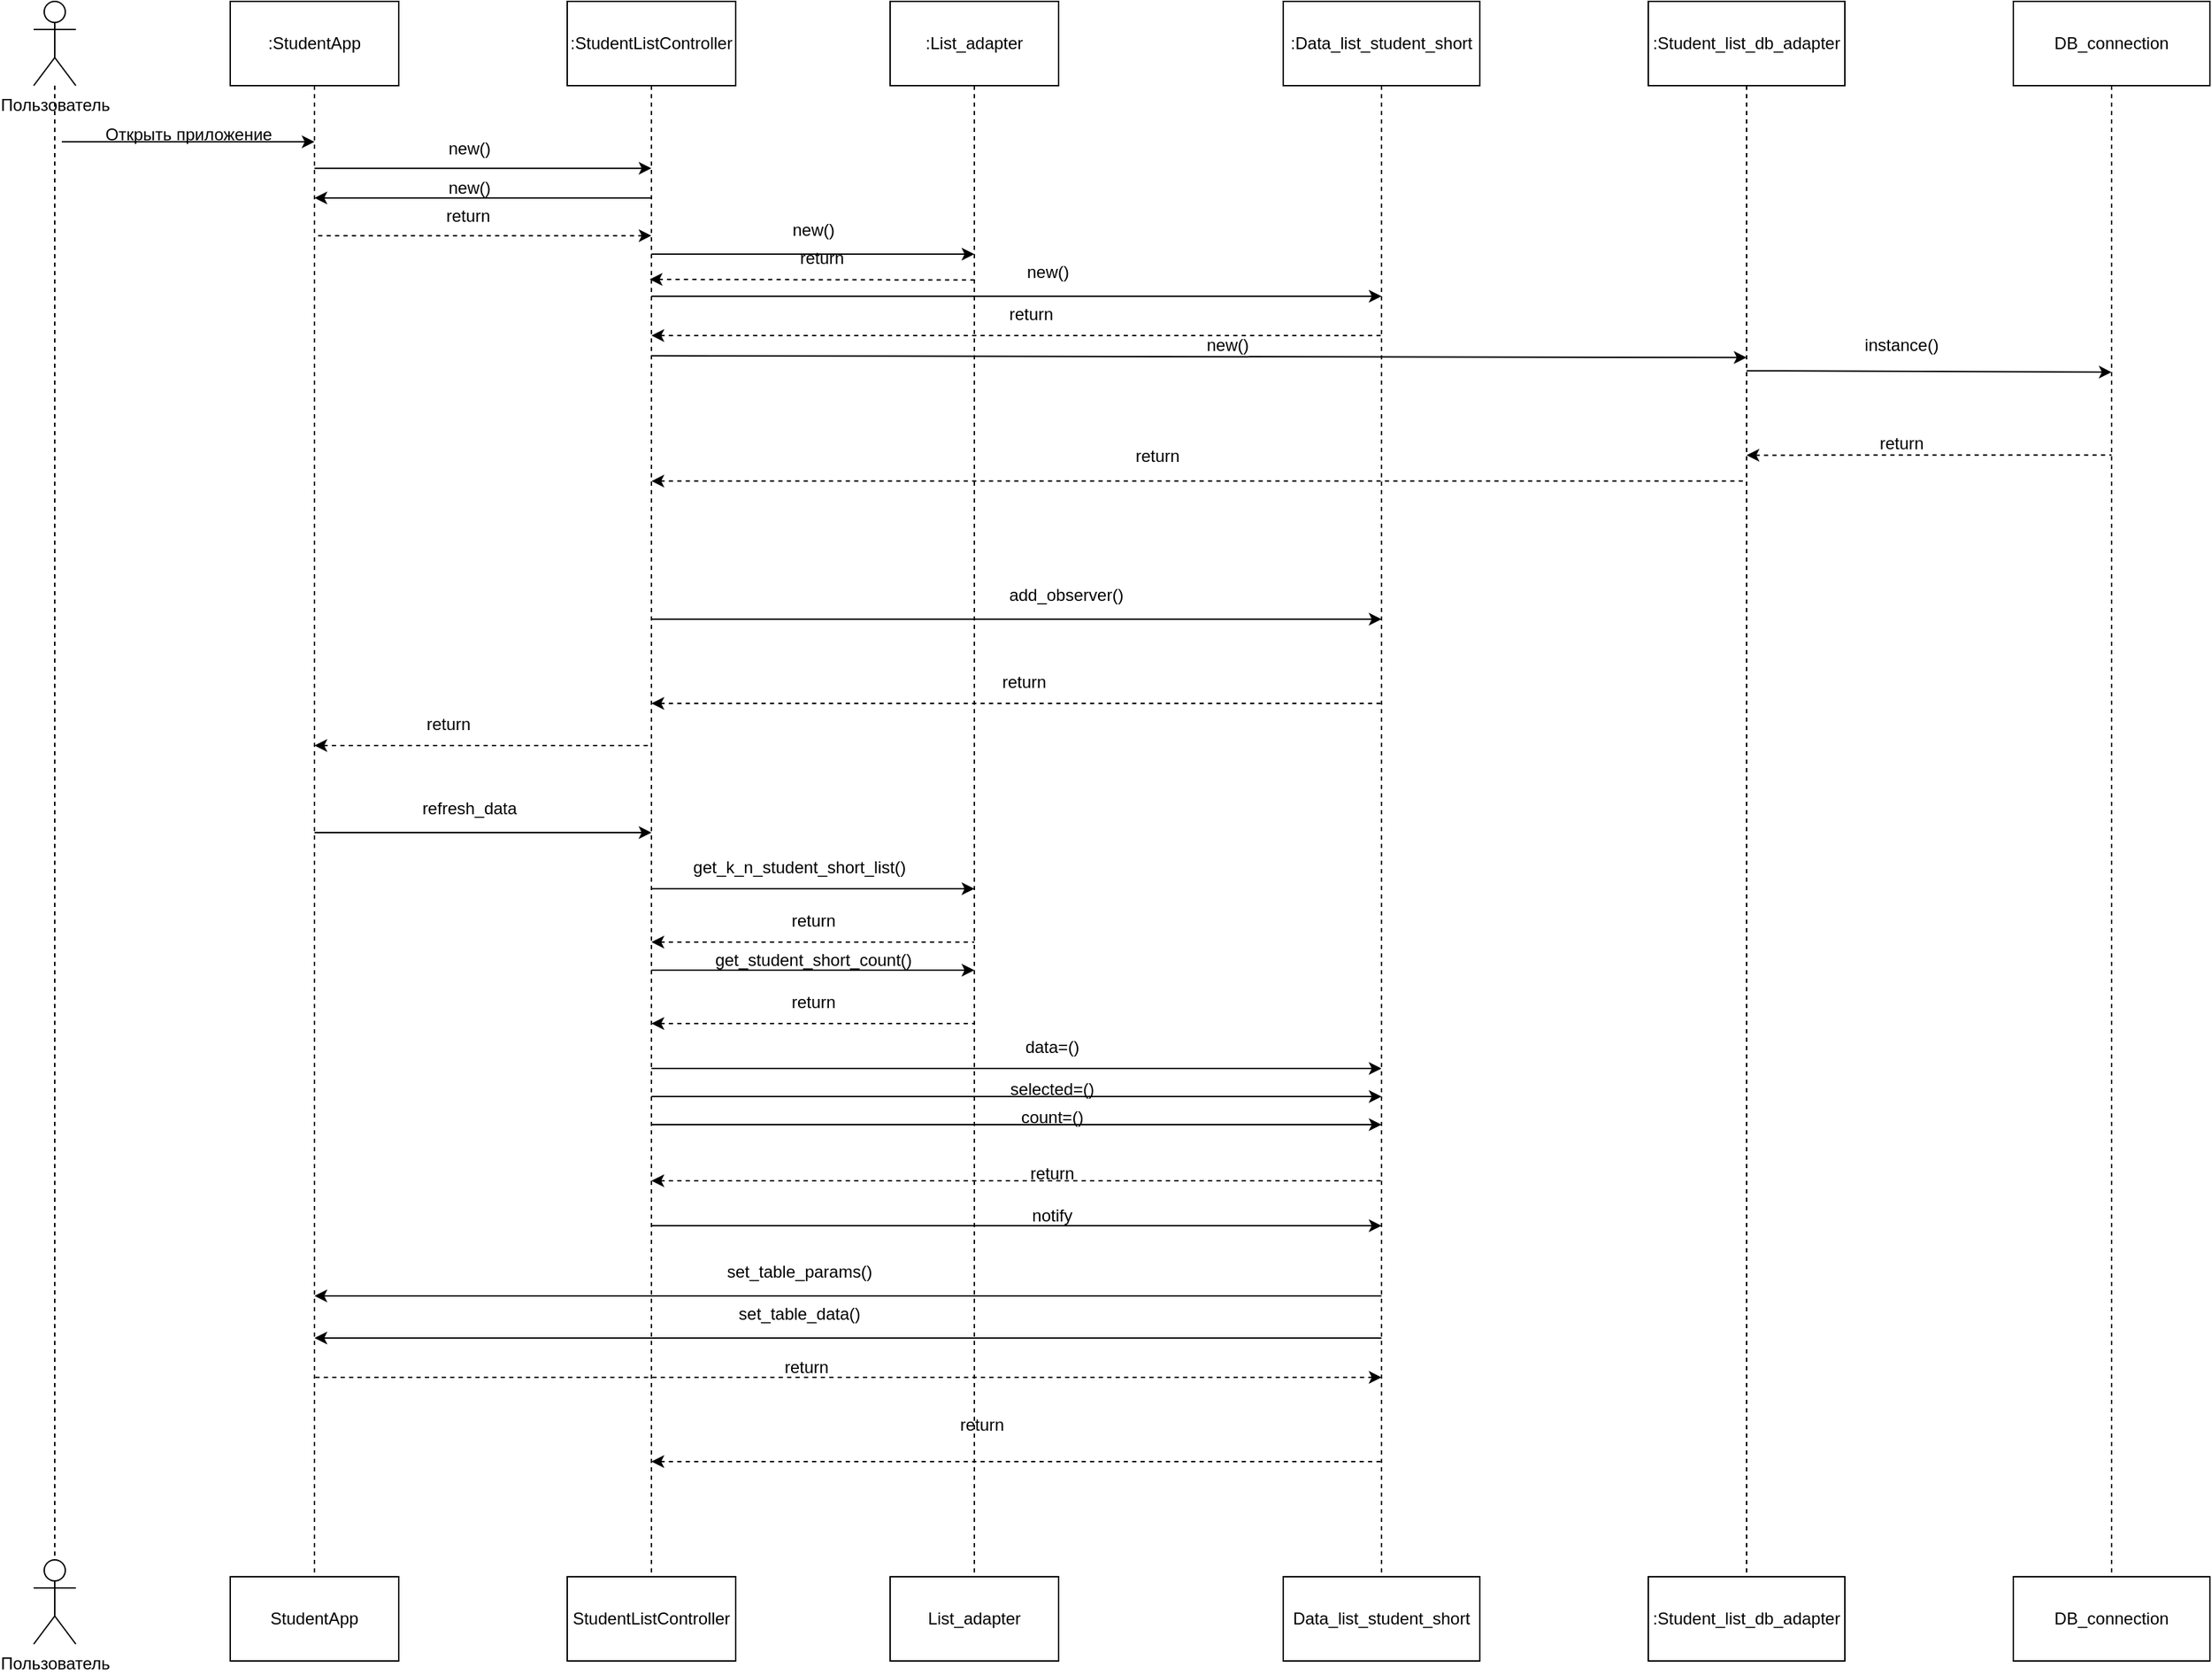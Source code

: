 <mxfile version="25.0.3">
  <diagram name="Страница — 1" id="O1wBWNtwzzCgPNyblacY">
    <mxGraphModel dx="1909" dy="1027" grid="1" gridSize="10" guides="1" tooltips="1" connect="1" arrows="1" fold="1" page="1" pageScale="1" pageWidth="827" pageHeight="1169" math="0" shadow="0">
      <root>
        <mxCell id="0" />
        <mxCell id="1" parent="0" />
        <mxCell id="iM3YfhOh1Oi1pRqdzWGs-1" value="Пользователь" style="shape=umlActor;verticalLabelPosition=bottom;verticalAlign=top;html=1;outlineConnect=0;" parent="1" vertex="1">
          <mxGeometry x="80" y="140" width="30" height="60" as="geometry" />
        </mxCell>
        <mxCell id="iM3YfhOh1Oi1pRqdzWGs-2" value="Пользователь" style="shape=umlActor;verticalLabelPosition=bottom;verticalAlign=top;html=1;outlineConnect=0;" parent="1" vertex="1">
          <mxGeometry x="80" y="1250" width="30" height="60" as="geometry" />
        </mxCell>
        <mxCell id="iM3YfhOh1Oi1pRqdzWGs-3" style="edgeStyle=orthogonalEdgeStyle;rounded=0;orthogonalLoop=1;jettySize=auto;html=1;entryX=0.5;entryY=0;entryDx=0;entryDy=0;entryPerimeter=0;endArrow=none;endFill=0;dashed=1;" parent="1" source="iM3YfhOh1Oi1pRqdzWGs-1" target="iM3YfhOh1Oi1pRqdzWGs-2" edge="1">
          <mxGeometry relative="1" as="geometry" />
        </mxCell>
        <mxCell id="iM3YfhOh1Oi1pRqdzWGs-7" style="edgeStyle=orthogonalEdgeStyle;rounded=0;orthogonalLoop=1;jettySize=auto;html=1;exitX=0.5;exitY=1;exitDx=0;exitDy=0;entryX=0.5;entryY=0;entryDx=0;entryDy=0;dashed=1;endArrow=none;endFill=0;" parent="1" source="iM3YfhOh1Oi1pRqdzWGs-5" target="iM3YfhOh1Oi1pRqdzWGs-6" edge="1">
          <mxGeometry relative="1" as="geometry" />
        </mxCell>
        <mxCell id="iM3YfhOh1Oi1pRqdzWGs-5" value=":StudentApp" style="rounded=0;whiteSpace=wrap;html=1;" parent="1" vertex="1">
          <mxGeometry x="220" y="140" width="120" height="60" as="geometry" />
        </mxCell>
        <mxCell id="iM3YfhOh1Oi1pRqdzWGs-6" value="StudentApp" style="rounded=0;whiteSpace=wrap;html=1;" parent="1" vertex="1">
          <mxGeometry x="220" y="1262" width="120" height="60" as="geometry" />
        </mxCell>
        <mxCell id="iM3YfhOh1Oi1pRqdzWGs-10" style="edgeStyle=orthogonalEdgeStyle;rounded=0;orthogonalLoop=1;jettySize=auto;html=1;exitX=0.5;exitY=1;exitDx=0;exitDy=0;entryX=0.5;entryY=0;entryDx=0;entryDy=0;dashed=1;endArrow=none;endFill=0;" parent="1" source="iM3YfhOh1Oi1pRqdzWGs-8" target="iM3YfhOh1Oi1pRqdzWGs-9" edge="1">
          <mxGeometry relative="1" as="geometry" />
        </mxCell>
        <mxCell id="iM3YfhOh1Oi1pRqdzWGs-8" value=":StudentListController" style="rounded=0;whiteSpace=wrap;html=1;" parent="1" vertex="1">
          <mxGeometry x="460" y="140" width="120" height="60" as="geometry" />
        </mxCell>
        <mxCell id="iM3YfhOh1Oi1pRqdzWGs-9" value="StudentListController" style="rounded=0;whiteSpace=wrap;html=1;" parent="1" vertex="1">
          <mxGeometry x="460" y="1262" width="120" height="60" as="geometry" />
        </mxCell>
        <mxCell id="iM3YfhOh1Oi1pRqdzWGs-11" value="" style="endArrow=classic;html=1;rounded=0;" parent="1" edge="1">
          <mxGeometry width="50" height="50" relative="1" as="geometry">
            <mxPoint x="100" y="240" as="sourcePoint" />
            <mxPoint x="280" y="240" as="targetPoint" />
          </mxGeometry>
        </mxCell>
        <mxCell id="iM3YfhOh1Oi1pRqdzWGs-12" value="Открыть приложение" style="text;html=1;align=center;verticalAlign=middle;resizable=0;points=[];autosize=1;strokeColor=none;fillColor=none;" parent="1" vertex="1">
          <mxGeometry x="120" y="220" width="140" height="30" as="geometry" />
        </mxCell>
        <mxCell id="iM3YfhOh1Oi1pRqdzWGs-13" value="" style="endArrow=classic;html=1;rounded=0;" parent="1" edge="1">
          <mxGeometry width="50" height="50" relative="1" as="geometry">
            <mxPoint x="280" y="258.82" as="sourcePoint" />
            <mxPoint x="520" y="258.82" as="targetPoint" />
          </mxGeometry>
        </mxCell>
        <mxCell id="iM3YfhOh1Oi1pRqdzWGs-14" value="new()" style="text;html=1;align=center;verticalAlign=middle;resizable=0;points=[];autosize=1;strokeColor=none;fillColor=none;" parent="1" vertex="1">
          <mxGeometry x="365" y="230" width="50" height="30" as="geometry" />
        </mxCell>
        <mxCell id="iM3YfhOh1Oi1pRqdzWGs-17" style="edgeStyle=orthogonalEdgeStyle;rounded=0;orthogonalLoop=1;jettySize=auto;html=1;exitX=0.5;exitY=1;exitDx=0;exitDy=0;entryX=0.5;entryY=0;entryDx=0;entryDy=0;dashed=1;endArrow=none;endFill=0;" parent="1" source="iM3YfhOh1Oi1pRqdzWGs-15" target="iM3YfhOh1Oi1pRqdzWGs-16" edge="1">
          <mxGeometry relative="1" as="geometry" />
        </mxCell>
        <mxCell id="iM3YfhOh1Oi1pRqdzWGs-15" value=":List_adapter" style="rounded=0;whiteSpace=wrap;html=1;" parent="1" vertex="1">
          <mxGeometry x="690" y="140" width="120" height="60" as="geometry" />
        </mxCell>
        <mxCell id="iM3YfhOh1Oi1pRqdzWGs-16" value="List_adapter" style="rounded=0;whiteSpace=wrap;html=1;" parent="1" vertex="1">
          <mxGeometry x="690" y="1262" width="120" height="60" as="geometry" />
        </mxCell>
        <mxCell id="iM3YfhOh1Oi1pRqdzWGs-18" value="" style="endArrow=classic;html=1;rounded=0;" parent="1" edge="1">
          <mxGeometry width="50" height="50" relative="1" as="geometry">
            <mxPoint x="520" y="320" as="sourcePoint" />
            <mxPoint x="750" y="320" as="targetPoint" />
          </mxGeometry>
        </mxCell>
        <mxCell id="iM3YfhOh1Oi1pRqdzWGs-19" value="new()" style="text;html=1;align=center;verticalAlign=middle;resizable=0;points=[];autosize=1;strokeColor=none;fillColor=none;" parent="1" vertex="1">
          <mxGeometry x="610" y="288" width="50" height="30" as="geometry" />
        </mxCell>
        <mxCell id="iM3YfhOh1Oi1pRqdzWGs-24" value="" style="endArrow=classic;html=1;rounded=0;" parent="1" edge="1">
          <mxGeometry width="50" height="50" relative="1" as="geometry">
            <mxPoint x="280" y="732" as="sourcePoint" />
            <mxPoint x="520" y="732" as="targetPoint" />
          </mxGeometry>
        </mxCell>
        <mxCell id="iM3YfhOh1Oi1pRqdzWGs-25" value="refresh_data" style="text;html=1;align=center;verticalAlign=middle;resizable=0;points=[];autosize=1;strokeColor=none;fillColor=none;" parent="1" vertex="1">
          <mxGeometry x="345" y="700" width="90" height="30" as="geometry" />
        </mxCell>
        <mxCell id="iM3YfhOh1Oi1pRqdzWGs-26" value="" style="endArrow=classic;html=1;rounded=0;" parent="1" edge="1">
          <mxGeometry width="50" height="50" relative="1" as="geometry">
            <mxPoint x="520" y="772" as="sourcePoint" />
            <mxPoint x="750" y="772" as="targetPoint" />
          </mxGeometry>
        </mxCell>
        <mxCell id="iM3YfhOh1Oi1pRqdzWGs-27" value="get_k_n_student_short_list()" style="text;html=1;align=center;verticalAlign=middle;resizable=0;points=[];autosize=1;strokeColor=none;fillColor=none;" parent="1" vertex="1">
          <mxGeometry x="540" y="742" width="170" height="30" as="geometry" />
        </mxCell>
        <mxCell id="iM3YfhOh1Oi1pRqdzWGs-28" value="" style="endArrow=none;html=1;rounded=0;dashed=1;startArrow=classic;startFill=1;endFill=0;" parent="1" edge="1">
          <mxGeometry width="50" height="50" relative="1" as="geometry">
            <mxPoint x="520" y="810" as="sourcePoint" />
            <mxPoint x="750" y="810" as="targetPoint" />
          </mxGeometry>
        </mxCell>
        <mxCell id="iM3YfhOh1Oi1pRqdzWGs-29" value="return" style="text;html=1;align=center;verticalAlign=middle;resizable=0;points=[];autosize=1;strokeColor=none;fillColor=none;" parent="1" vertex="1">
          <mxGeometry x="610" y="780" width="50" height="30" as="geometry" />
        </mxCell>
        <mxCell id="iM3YfhOh1Oi1pRqdzWGs-32" style="edgeStyle=orthogonalEdgeStyle;rounded=0;orthogonalLoop=1;jettySize=auto;html=1;exitX=0.5;exitY=1;exitDx=0;exitDy=0;entryX=0.5;entryY=0;entryDx=0;entryDy=0;dashed=1;endArrow=none;endFill=0;" parent="1" source="iM3YfhOh1Oi1pRqdzWGs-30" target="iM3YfhOh1Oi1pRqdzWGs-31" edge="1">
          <mxGeometry relative="1" as="geometry" />
        </mxCell>
        <mxCell id="iM3YfhOh1Oi1pRqdzWGs-30" value=":Data_list_student_short" style="rounded=0;whiteSpace=wrap;html=1;" parent="1" vertex="1">
          <mxGeometry x="970" y="140" width="140" height="60" as="geometry" />
        </mxCell>
        <mxCell id="iM3YfhOh1Oi1pRqdzWGs-31" value="Data_list_student_short" style="rounded=0;whiteSpace=wrap;html=1;" parent="1" vertex="1">
          <mxGeometry x="970" y="1262" width="140" height="60" as="geometry" />
        </mxCell>
        <mxCell id="iM3YfhOh1Oi1pRqdzWGs-35" value="" style="endArrow=classic;html=1;rounded=0;" parent="1" edge="1">
          <mxGeometry width="50" height="50" relative="1" as="geometry">
            <mxPoint x="520" y="900" as="sourcePoint" />
            <mxPoint x="1040" y="900" as="targetPoint" />
          </mxGeometry>
        </mxCell>
        <mxCell id="iM3YfhOh1Oi1pRqdzWGs-36" value="data=()" style="text;html=1;align=center;verticalAlign=middle;resizable=0;points=[];autosize=1;strokeColor=none;fillColor=none;" parent="1" vertex="1">
          <mxGeometry x="775" y="870" width="60" height="30" as="geometry" />
        </mxCell>
        <mxCell id="iM3YfhOh1Oi1pRqdzWGs-37" value="" style="endArrow=classic;html=1;rounded=0;" parent="1" edge="1">
          <mxGeometry width="50" height="50" relative="1" as="geometry">
            <mxPoint x="520" y="920" as="sourcePoint" />
            <mxPoint x="1040" y="920" as="targetPoint" />
          </mxGeometry>
        </mxCell>
        <mxCell id="iM3YfhOh1Oi1pRqdzWGs-38" value="selected=()" style="text;html=1;align=center;verticalAlign=middle;resizable=0;points=[];autosize=1;strokeColor=none;fillColor=none;" parent="1" vertex="1">
          <mxGeometry x="765" y="900" width="80" height="30" as="geometry" />
        </mxCell>
        <mxCell id="iM3YfhOh1Oi1pRqdzWGs-39" value="" style="endArrow=none;html=1;rounded=0;startArrow=classic;startFill=1;endFill=0;dashed=1;" parent="1" edge="1">
          <mxGeometry width="50" height="50" relative="1" as="geometry">
            <mxPoint x="520" y="980" as="sourcePoint" />
            <mxPoint x="1040" y="980" as="targetPoint" />
          </mxGeometry>
        </mxCell>
        <mxCell id="iM3YfhOh1Oi1pRqdzWGs-40" value="return" style="text;html=1;align=center;verticalAlign=middle;resizable=0;points=[];autosize=1;strokeColor=none;fillColor=none;" parent="1" vertex="1">
          <mxGeometry x="780" y="960" width="50" height="30" as="geometry" />
        </mxCell>
        <mxCell id="iM3YfhOh1Oi1pRqdzWGs-42" value="" style="endArrow=classic;html=1;rounded=0;" parent="1" edge="1">
          <mxGeometry width="50" height="50" relative="1" as="geometry">
            <mxPoint x="520" y="940" as="sourcePoint" />
            <mxPoint x="1040" y="940" as="targetPoint" />
          </mxGeometry>
        </mxCell>
        <mxCell id="iM3YfhOh1Oi1pRqdzWGs-43" value="count=()" style="text;html=1;align=center;verticalAlign=middle;resizable=0;points=[];autosize=1;strokeColor=none;fillColor=none;" parent="1" vertex="1">
          <mxGeometry x="770" y="920" width="70" height="30" as="geometry" />
        </mxCell>
        <mxCell id="iM3YfhOh1Oi1pRqdzWGs-44" value="" style="endArrow=classic;html=1;rounded=0;" parent="1" edge="1">
          <mxGeometry width="50" height="50" relative="1" as="geometry">
            <mxPoint x="520" y="1012" as="sourcePoint" />
            <mxPoint x="1040" y="1012" as="targetPoint" />
          </mxGeometry>
        </mxCell>
        <mxCell id="iM3YfhOh1Oi1pRqdzWGs-45" value="notify" style="text;html=1;align=center;verticalAlign=middle;resizable=0;points=[];autosize=1;strokeColor=none;fillColor=none;" parent="1" vertex="1">
          <mxGeometry x="780" y="990" width="50" height="30" as="geometry" />
        </mxCell>
        <mxCell id="iM3YfhOh1Oi1pRqdzWGs-46" value="" style="endArrow=none;html=1;rounded=0;startArrow=classic;startFill=1;endFill=0;" parent="1" edge="1">
          <mxGeometry width="50" height="50" relative="1" as="geometry">
            <mxPoint x="280" y="1062" as="sourcePoint" />
            <mxPoint x="1040" y="1062" as="targetPoint" />
          </mxGeometry>
        </mxCell>
        <mxCell id="iM3YfhOh1Oi1pRqdzWGs-47" value="set_table_params()" style="text;html=1;align=center;verticalAlign=middle;resizable=0;points=[];autosize=1;strokeColor=none;fillColor=none;" parent="1" vertex="1">
          <mxGeometry x="560" y="1030" width="130" height="30" as="geometry" />
        </mxCell>
        <mxCell id="iM3YfhOh1Oi1pRqdzWGs-49" value="" style="endArrow=none;html=1;rounded=0;startArrow=classic;startFill=1;endFill=0;" parent="1" edge="1">
          <mxGeometry width="50" height="50" relative="1" as="geometry">
            <mxPoint x="280" y="1092" as="sourcePoint" />
            <mxPoint x="1040" y="1092" as="targetPoint" />
          </mxGeometry>
        </mxCell>
        <mxCell id="iM3YfhOh1Oi1pRqdzWGs-50" value="set_table_data()" style="text;html=1;align=center;verticalAlign=middle;resizable=0;points=[];autosize=1;strokeColor=none;fillColor=none;" parent="1" vertex="1">
          <mxGeometry x="570" y="1060" width="110" height="30" as="geometry" />
        </mxCell>
        <mxCell id="y-QJlNwA0FWdy1sTkXh7-9" value="" style="endArrow=classic;html=1;rounded=0;" parent="1" edge="1">
          <mxGeometry width="50" height="50" relative="1" as="geometry">
            <mxPoint x="520" y="350" as="sourcePoint" />
            <mxPoint x="1040" y="350" as="targetPoint" />
          </mxGeometry>
        </mxCell>
        <mxCell id="y-QJlNwA0FWdy1sTkXh7-10" value="new()" style="text;html=1;align=center;verticalAlign=middle;resizable=0;points=[];autosize=1;strokeColor=none;fillColor=none;" parent="1" vertex="1">
          <mxGeometry x="777" y="318" width="50" height="30" as="geometry" />
        </mxCell>
        <mxCell id="y-QJlNwA0FWdy1sTkXh7-15" value="" style="endArrow=none;html=1;rounded=0;dashed=1;startArrow=classic;startFill=1;endFill=0;" parent="1" edge="1">
          <mxGeometry width="50" height="50" relative="1" as="geometry">
            <mxPoint x="520" y="378" as="sourcePoint" />
            <mxPoint x="1040" y="378" as="targetPoint" />
          </mxGeometry>
        </mxCell>
        <mxCell id="y-QJlNwA0FWdy1sTkXh7-16" value="return" style="text;html=1;align=center;verticalAlign=middle;resizable=0;points=[];autosize=1;strokeColor=none;fillColor=none;" parent="1" vertex="1">
          <mxGeometry x="765" y="348" width="50" height="30" as="geometry" />
        </mxCell>
        <mxCell id="y-QJlNwA0FWdy1sTkXh7-17" value="" style="endArrow=none;html=1;rounded=0;dashed=1;startArrow=classic;startFill=1;endFill=0;" parent="1" edge="1">
          <mxGeometry width="50" height="50" relative="1" as="geometry">
            <mxPoint x="518.75" y="338.0" as="sourcePoint" />
            <mxPoint x="751.25" y="338.43" as="targetPoint" />
          </mxGeometry>
        </mxCell>
        <mxCell id="y-QJlNwA0FWdy1sTkXh7-18" value="return" style="text;html=1;align=center;verticalAlign=middle;resizable=0;points=[];autosize=1;strokeColor=none;fillColor=none;" parent="1" vertex="1">
          <mxGeometry x="616.25" y="308.0" width="50" height="30" as="geometry" />
        </mxCell>
        <mxCell id="y-QJlNwA0FWdy1sTkXh7-19" value="" style="endArrow=classic;html=1;rounded=0;" parent="1" edge="1">
          <mxGeometry width="50" height="50" relative="1" as="geometry">
            <mxPoint x="520" y="580" as="sourcePoint" />
            <mxPoint x="1040" y="580" as="targetPoint" />
          </mxGeometry>
        </mxCell>
        <mxCell id="y-QJlNwA0FWdy1sTkXh7-20" value="add_observer()" style="text;html=1;align=center;verticalAlign=middle;resizable=0;points=[];autosize=1;strokeColor=none;fillColor=none;" parent="1" vertex="1">
          <mxGeometry x="765" y="548" width="100" height="30" as="geometry" />
        </mxCell>
        <mxCell id="y-QJlNwA0FWdy1sTkXh7-21" value="" style="endArrow=none;html=1;rounded=0;dashed=1;startArrow=classic;startFill=1;endFill=0;" parent="1" edge="1">
          <mxGeometry width="50" height="50" relative="1" as="geometry">
            <mxPoint x="520" y="640" as="sourcePoint" />
            <mxPoint x="1040" y="640" as="targetPoint" />
          </mxGeometry>
        </mxCell>
        <mxCell id="y-QJlNwA0FWdy1sTkXh7-22" value="return" style="text;html=1;align=center;verticalAlign=middle;resizable=0;points=[];autosize=1;strokeColor=none;fillColor=none;" parent="1" vertex="1">
          <mxGeometry x="760" y="610" width="50" height="30" as="geometry" />
        </mxCell>
        <mxCell id="y-QJlNwA0FWdy1sTkXh7-23" value="" style="endArrow=none;html=1;rounded=0;dashed=1;startArrow=classic;startFill=1;endFill=0;" parent="1" edge="1">
          <mxGeometry width="50" height="50" relative="1" as="geometry">
            <mxPoint x="280" y="670" as="sourcePoint" />
            <mxPoint x="520" y="670" as="targetPoint" />
          </mxGeometry>
        </mxCell>
        <mxCell id="y-QJlNwA0FWdy1sTkXh7-24" value="return" style="text;html=1;align=center;verticalAlign=middle;resizable=0;points=[];autosize=1;strokeColor=none;fillColor=none;" parent="1" vertex="1">
          <mxGeometry x="350" y="640" width="50" height="30" as="geometry" />
        </mxCell>
        <mxCell id="y-QJlNwA0FWdy1sTkXh7-26" style="edgeStyle=orthogonalEdgeStyle;rounded=0;orthogonalLoop=1;jettySize=auto;html=1;exitX=0.5;exitY=1;exitDx=0;exitDy=0;entryX=0.5;entryY=0;entryDx=0;entryDy=0;dashed=1;endArrow=none;endFill=0;" parent="1" source="y-QJlNwA0FWdy1sTkXh7-27" target="y-QJlNwA0FWdy1sTkXh7-28" edge="1">
          <mxGeometry relative="1" as="geometry" />
        </mxCell>
        <mxCell id="y-QJlNwA0FWdy1sTkXh7-27" value=":Student_list_db_adapter" style="rounded=0;whiteSpace=wrap;html=1;" parent="1" vertex="1">
          <mxGeometry x="1230" y="140" width="140" height="60" as="geometry" />
        </mxCell>
        <mxCell id="y-QJlNwA0FWdy1sTkXh7-28" value=":Student_list_db_adapter" style="rounded=0;whiteSpace=wrap;html=1;" parent="1" vertex="1">
          <mxGeometry x="1230" y="1262" width="140" height="60" as="geometry" />
        </mxCell>
        <mxCell id="y-QJlNwA0FWdy1sTkXh7-29" value="" style="endArrow=classic;html=1;rounded=0;" parent="1" edge="1">
          <mxGeometry width="50" height="50" relative="1" as="geometry">
            <mxPoint x="520" y="392.38" as="sourcePoint" />
            <mxPoint x="1300" y="393.63" as="targetPoint" />
          </mxGeometry>
        </mxCell>
        <mxCell id="y-QJlNwA0FWdy1sTkXh7-30" style="edgeStyle=orthogonalEdgeStyle;rounded=0;orthogonalLoop=1;jettySize=auto;html=1;exitX=0.5;exitY=1;exitDx=0;exitDy=0;entryX=0.5;entryY=0;entryDx=0;entryDy=0;dashed=1;endArrow=none;endFill=0;" parent="1" source="y-QJlNwA0FWdy1sTkXh7-31" target="y-QJlNwA0FWdy1sTkXh7-32" edge="1">
          <mxGeometry relative="1" as="geometry" />
        </mxCell>
        <mxCell id="y-QJlNwA0FWdy1sTkXh7-31" value="DB_connection" style="rounded=0;whiteSpace=wrap;html=1;" parent="1" vertex="1">
          <mxGeometry x="1490" y="140" width="140" height="60" as="geometry" />
        </mxCell>
        <mxCell id="y-QJlNwA0FWdy1sTkXh7-32" value="DB_connection" style="rounded=0;whiteSpace=wrap;html=1;" parent="1" vertex="1">
          <mxGeometry x="1490" y="1262" width="140" height="60" as="geometry" />
        </mxCell>
        <mxCell id="y-QJlNwA0FWdy1sTkXh7-33" value="new()" style="text;html=1;align=center;verticalAlign=middle;resizable=0;points=[];autosize=1;strokeColor=none;fillColor=none;" parent="1" vertex="1">
          <mxGeometry x="905" y="370" width="50" height="30" as="geometry" />
        </mxCell>
        <mxCell id="y-QJlNwA0FWdy1sTkXh7-35" value="" style="endArrow=none;html=1;rounded=0;dashed=1;startArrow=classic;startFill=1;endFill=0;" parent="1" edge="1">
          <mxGeometry width="50" height="50" relative="1" as="geometry">
            <mxPoint x="520" y="481.64" as="sourcePoint" />
            <mxPoint x="1300" y="481.64" as="targetPoint" />
          </mxGeometry>
        </mxCell>
        <mxCell id="y-QJlNwA0FWdy1sTkXh7-36" value="return" style="text;html=1;align=center;verticalAlign=middle;resizable=0;points=[];autosize=1;strokeColor=none;fillColor=none;" parent="1" vertex="1">
          <mxGeometry x="855" y="448.57" width="50" height="30" as="geometry" />
        </mxCell>
        <mxCell id="y-QJlNwA0FWdy1sTkXh7-37" value="" style="endArrow=classic;html=1;rounded=0;" parent="1" edge="1">
          <mxGeometry width="50" height="50" relative="1" as="geometry">
            <mxPoint x="1300" y="403.07" as="sourcePoint" />
            <mxPoint x="1560" y="404.07" as="targetPoint" />
          </mxGeometry>
        </mxCell>
        <mxCell id="y-QJlNwA0FWdy1sTkXh7-38" value="instance()" style="text;html=1;align=center;verticalAlign=middle;resizable=0;points=[];autosize=1;strokeColor=none;fillColor=none;" parent="1" vertex="1">
          <mxGeometry x="1370" y="370" width="80" height="30" as="geometry" />
        </mxCell>
        <mxCell id="y-QJlNwA0FWdy1sTkXh7-39" value="" style="endArrow=none;html=1;rounded=0;dashed=1;startArrow=classic;startFill=1;endFill=0;" parent="1" edge="1">
          <mxGeometry width="50" height="50" relative="1" as="geometry">
            <mxPoint x="1300" y="463.21" as="sourcePoint" />
            <mxPoint x="1560" y="463.07" as="targetPoint" />
          </mxGeometry>
        </mxCell>
        <mxCell id="y-QJlNwA0FWdy1sTkXh7-40" value="return" style="text;html=1;align=center;verticalAlign=middle;resizable=0;points=[];autosize=1;strokeColor=none;fillColor=none;" parent="1" vertex="1">
          <mxGeometry x="1385" y="440" width="50" height="30" as="geometry" />
        </mxCell>
        <mxCell id="y-QJlNwA0FWdy1sTkXh7-42" value="" style="endArrow=classic;html=1;rounded=0;" parent="1" edge="1">
          <mxGeometry width="50" height="50" relative="1" as="geometry">
            <mxPoint x="520" y="830" as="sourcePoint" />
            <mxPoint x="750" y="830" as="targetPoint" />
          </mxGeometry>
        </mxCell>
        <mxCell id="y-QJlNwA0FWdy1sTkXh7-43" value="get_student_short_count()" style="text;html=1;align=center;verticalAlign=middle;resizable=0;points=[];autosize=1;strokeColor=none;fillColor=none;" parent="1" vertex="1">
          <mxGeometry x="555" y="808" width="160" height="30" as="geometry" />
        </mxCell>
        <mxCell id="y-QJlNwA0FWdy1sTkXh7-44" value="" style="endArrow=none;html=1;rounded=0;dashed=1;startArrow=classic;startFill=1;endFill=0;" parent="1" edge="1">
          <mxGeometry width="50" height="50" relative="1" as="geometry">
            <mxPoint x="520" y="868" as="sourcePoint" />
            <mxPoint x="750" y="868" as="targetPoint" />
          </mxGeometry>
        </mxCell>
        <mxCell id="y-QJlNwA0FWdy1sTkXh7-45" value="return" style="text;html=1;align=center;verticalAlign=middle;resizable=0;points=[];autosize=1;strokeColor=none;fillColor=none;" parent="1" vertex="1">
          <mxGeometry x="610" y="838" width="50" height="30" as="geometry" />
        </mxCell>
        <mxCell id="S8tOyVTW3bFTnn9uowh4-1" value="" style="endArrow=none;html=1;rounded=0;startArrow=classic;startFill=1;endFill=0;" parent="1" edge="1">
          <mxGeometry width="50" height="50" relative="1" as="geometry">
            <mxPoint x="280" y="280" as="sourcePoint" />
            <mxPoint x="520" y="280" as="targetPoint" />
          </mxGeometry>
        </mxCell>
        <mxCell id="S8tOyVTW3bFTnn9uowh4-2" value="new()" style="text;html=1;align=center;verticalAlign=middle;resizable=0;points=[];autosize=1;strokeColor=none;fillColor=none;" parent="1" vertex="1">
          <mxGeometry x="365" y="258" width="50" height="30" as="geometry" />
        </mxCell>
        <mxCell id="S8tOyVTW3bFTnn9uowh4-5" value="" style="endArrow=none;html=1;rounded=0;dashed=1;startArrow=classic;startFill=1;endFill=0;" parent="1" edge="1">
          <mxGeometry width="50" height="50" relative="1" as="geometry">
            <mxPoint x="520" y="306.82" as="sourcePoint" />
            <mxPoint x="280" y="306.82" as="targetPoint" />
          </mxGeometry>
        </mxCell>
        <mxCell id="S8tOyVTW3bFTnn9uowh4-6" value="return" style="text;html=1;align=center;verticalAlign=middle;resizable=0;points=[];autosize=1;strokeColor=none;fillColor=none;" parent="1" vertex="1">
          <mxGeometry x="364" y="278" width="50" height="30" as="geometry" />
        </mxCell>
        <mxCell id="Jrl4i0AvwxqNz96OoGa9-2" value="" style="endArrow=none;html=1;rounded=0;startArrow=classic;startFill=1;endFill=0;dashed=1;" edge="1" parent="1">
          <mxGeometry width="50" height="50" relative="1" as="geometry">
            <mxPoint x="1040" y="1120" as="sourcePoint" />
            <mxPoint x="280" y="1120" as="targetPoint" />
          </mxGeometry>
        </mxCell>
        <mxCell id="Jrl4i0AvwxqNz96OoGa9-3" value="return" style="text;html=1;align=center;verticalAlign=middle;resizable=0;points=[];autosize=1;strokeColor=none;fillColor=none;" vertex="1" parent="1">
          <mxGeometry x="605" y="1098" width="50" height="30" as="geometry" />
        </mxCell>
        <mxCell id="Jrl4i0AvwxqNz96OoGa9-4" value="" style="endArrow=none;html=1;rounded=0;startArrow=classic;startFill=1;endFill=0;dashed=1;" edge="1" parent="1">
          <mxGeometry width="50" height="50" relative="1" as="geometry">
            <mxPoint x="520" y="1180" as="sourcePoint" />
            <mxPoint x="1040" y="1180" as="targetPoint" />
          </mxGeometry>
        </mxCell>
        <mxCell id="Jrl4i0AvwxqNz96OoGa9-5" value="return" style="text;html=1;align=center;verticalAlign=middle;resizable=0;points=[];autosize=1;strokeColor=none;fillColor=none;" vertex="1" parent="1">
          <mxGeometry x="730" y="1139" width="50" height="30" as="geometry" />
        </mxCell>
      </root>
    </mxGraphModel>
  </diagram>
</mxfile>
